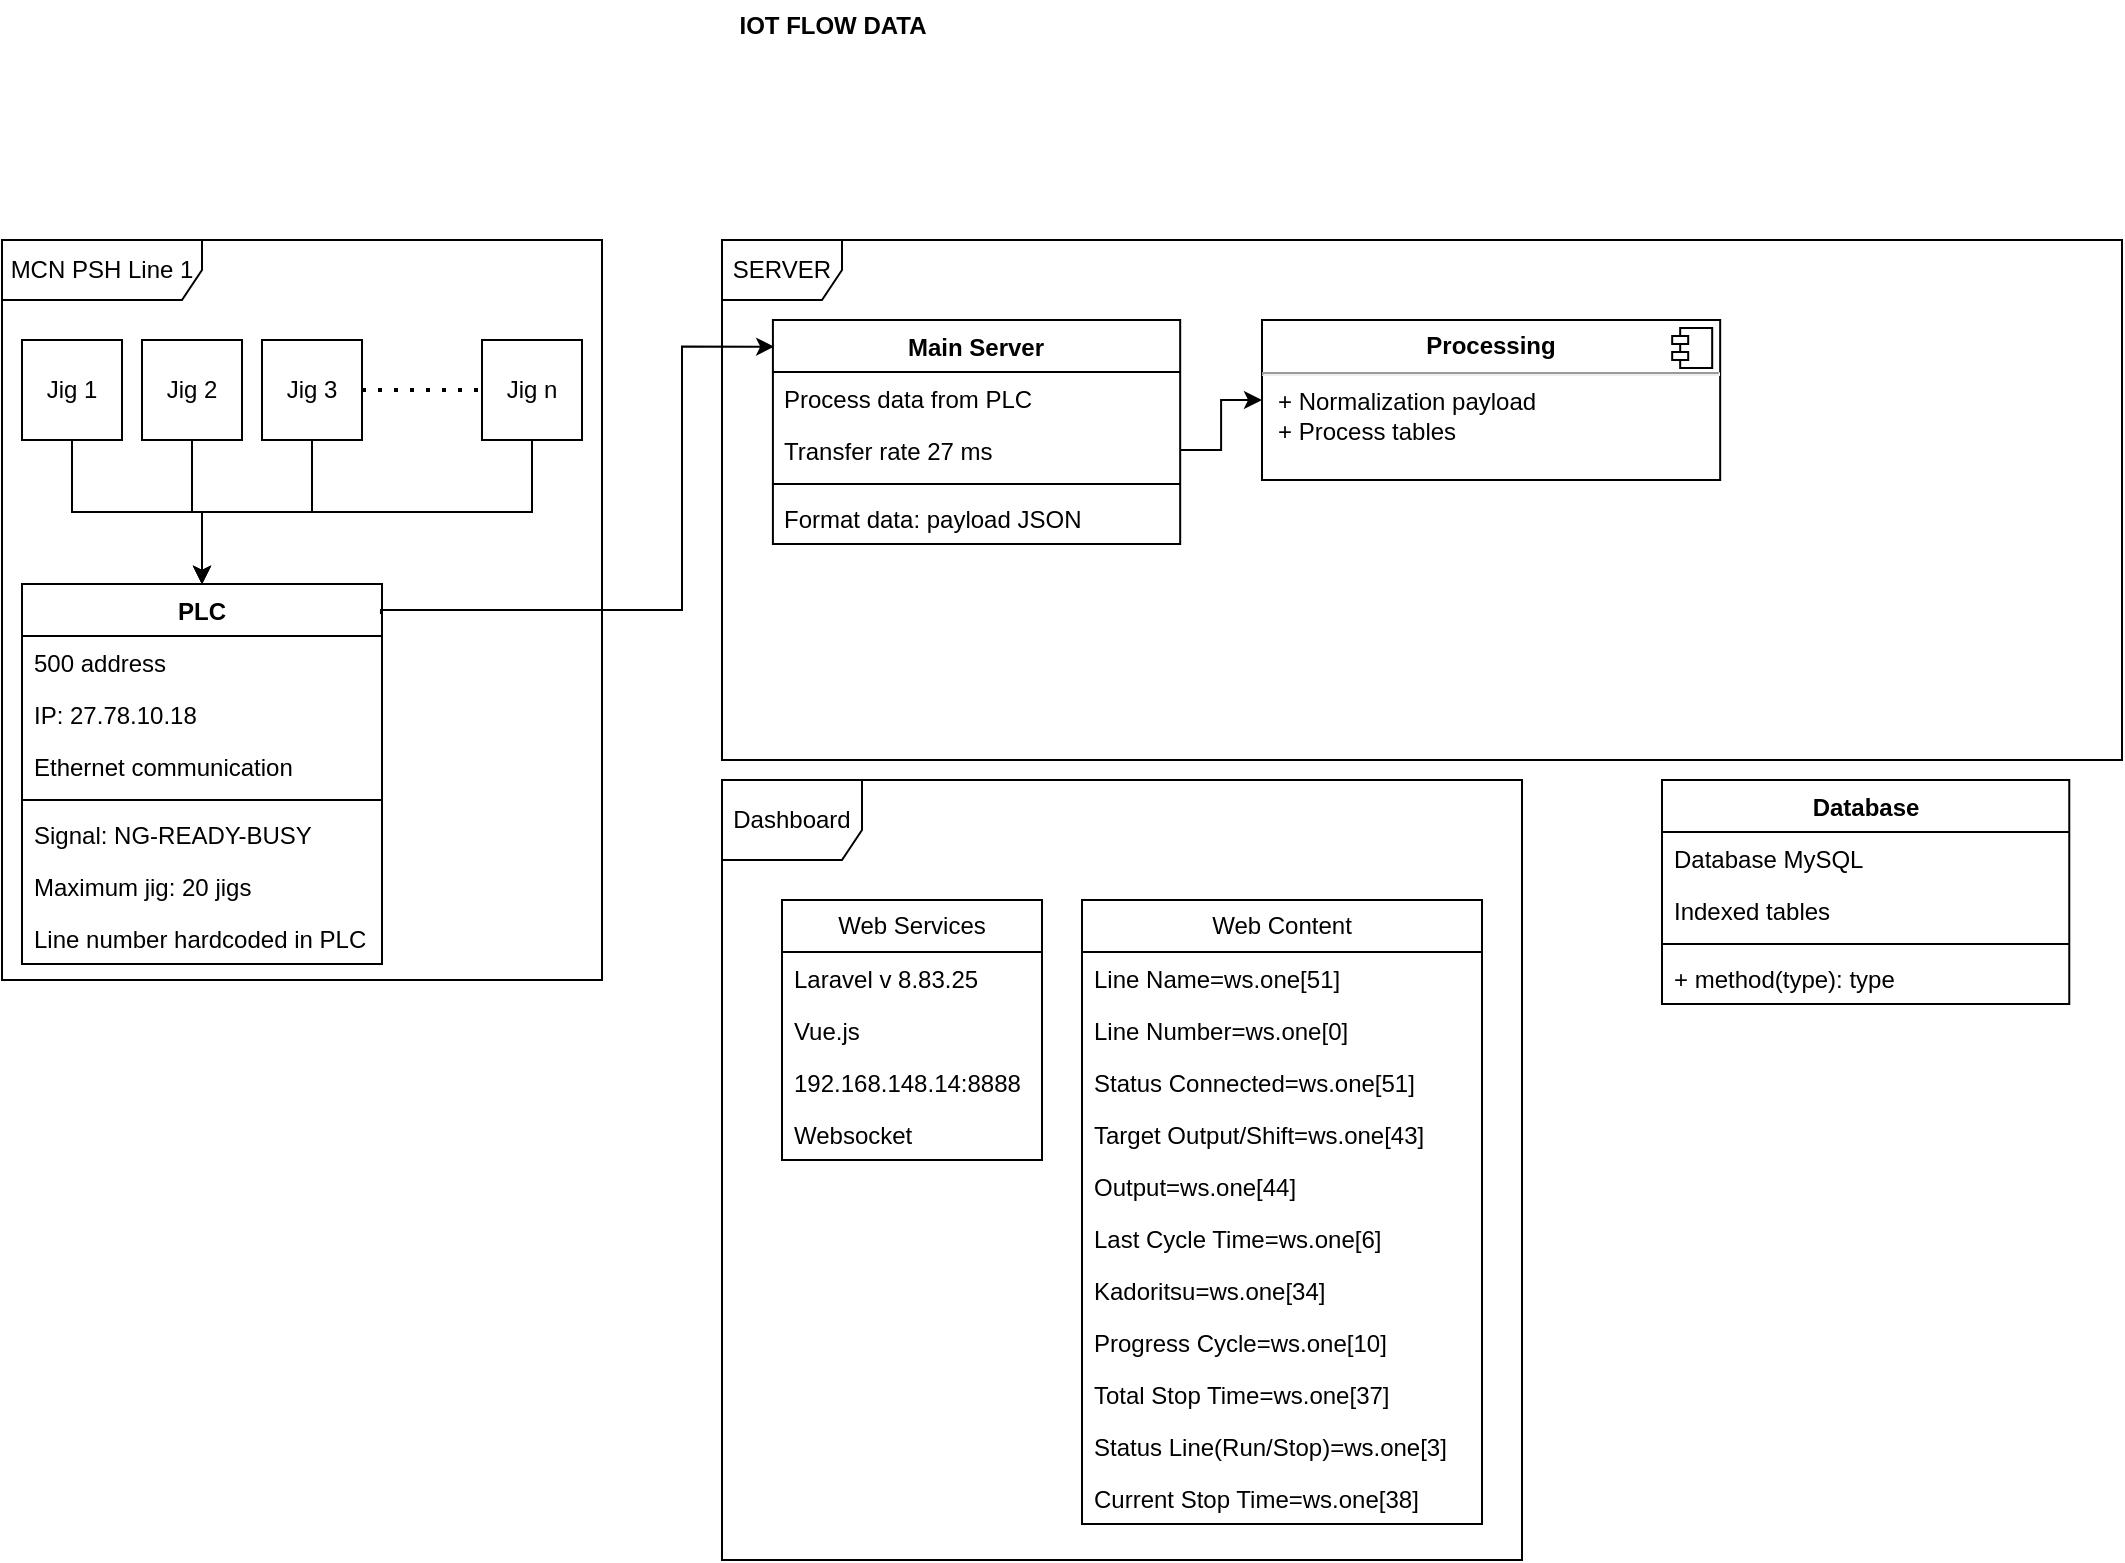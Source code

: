 <mxfile version="21.3.8" type="github">
  <diagram name="Page-1" id="0783ab3e-0a74-02c8-0abd-f7b4e66b4bec">
    <mxGraphModel dx="933" dy="435" grid="1" gridSize="10" guides="1" tooltips="1" connect="1" arrows="1" fold="1" page="1" pageScale="1" pageWidth="1100" pageHeight="850" background="none" math="0" shadow="0">
      <root>
        <mxCell id="0" />
        <mxCell id="1" parent="0" />
        <mxCell id="ShEfWIWbOcaYMvMY--nj-66" value="IOT FLOW DATA" style="text;align=center;fontStyle=1;verticalAlign=middle;spacingLeft=3;spacingRight=3;strokeColor=none;rotatable=0;points=[[0,0.5],[1,0.5]];portConstraint=eastwest;html=1;" parent="1" vertex="1">
          <mxGeometry x="385" y="20" width="80" height="26" as="geometry" />
        </mxCell>
        <mxCell id="ShEfWIWbOcaYMvMY--nj-67" value="Dashboard" style="shape=umlFrame;whiteSpace=wrap;html=1;pointerEvents=0;width=70;height=40;" parent="1" vertex="1">
          <mxGeometry x="370" y="410" width="400" height="390" as="geometry" />
        </mxCell>
        <mxCell id="ShEfWIWbOcaYMvMY--nj-73" value="" style="group" parent="1" vertex="1" connectable="0">
          <mxGeometry x="370" y="140" width="700" height="260" as="geometry" />
        </mxCell>
        <mxCell id="ShEfWIWbOcaYMvMY--nj-51" value="SERVER" style="shape=umlFrame;whiteSpace=wrap;html=1;pointerEvents=0;movable=1;resizable=1;rotatable=1;deletable=1;editable=1;locked=0;connectable=1;" parent="ShEfWIWbOcaYMvMY--nj-73" vertex="1">
          <mxGeometry width="700" height="260" as="geometry" />
        </mxCell>
        <mxCell id="ShEfWIWbOcaYMvMY--nj-68" value="Main Server" style="swimlane;fontStyle=1;align=center;verticalAlign=top;childLayout=stackLayout;horizontal=1;startSize=26;horizontalStack=0;resizeParent=1;resizeParentMax=0;resizeLast=0;collapsible=1;marginBottom=0;whiteSpace=wrap;html=1;movable=1;resizable=1;rotatable=1;deletable=1;editable=1;locked=0;connectable=1;" parent="ShEfWIWbOcaYMvMY--nj-73" vertex="1">
          <mxGeometry x="25.455" y="40" width="203.636" height="112" as="geometry" />
        </mxCell>
        <mxCell id="ShEfWIWbOcaYMvMY--nj-69" value="Process data from PLC" style="text;strokeColor=none;fillColor=none;align=left;verticalAlign=top;spacingLeft=4;spacingRight=4;overflow=hidden;rotatable=1;points=[[0,0.5],[1,0.5]];portConstraint=eastwest;whiteSpace=wrap;html=1;movable=1;resizable=1;deletable=1;editable=1;locked=0;connectable=1;" parent="ShEfWIWbOcaYMvMY--nj-68" vertex="1">
          <mxGeometry y="26" width="203.636" height="26" as="geometry" />
        </mxCell>
        <mxCell id="ShEfWIWbOcaYMvMY--nj-72" value="Transfer rate 27 ms" style="text;strokeColor=none;fillColor=none;align=left;verticalAlign=top;spacingLeft=4;spacingRight=4;overflow=hidden;rotatable=1;points=[[0,0.5],[1,0.5]];portConstraint=eastwest;whiteSpace=wrap;html=1;movable=1;resizable=1;deletable=1;editable=1;locked=0;connectable=1;" parent="ShEfWIWbOcaYMvMY--nj-68" vertex="1">
          <mxGeometry y="52" width="203.636" height="26" as="geometry" />
        </mxCell>
        <mxCell id="ShEfWIWbOcaYMvMY--nj-70" value="" style="line;strokeWidth=1;fillColor=none;align=left;verticalAlign=middle;spacingTop=-1;spacingLeft=3;spacingRight=3;rotatable=1;labelPosition=right;points=[];portConstraint=eastwest;strokeColor=inherit;movable=1;resizable=1;deletable=1;editable=1;locked=0;connectable=1;" parent="ShEfWIWbOcaYMvMY--nj-68" vertex="1">
          <mxGeometry y="78" width="203.636" height="8" as="geometry" />
        </mxCell>
        <mxCell id="ShEfWIWbOcaYMvMY--nj-71" value="Format data: payload JSON" style="text;strokeColor=none;fillColor=none;align=left;verticalAlign=top;spacingLeft=4;spacingRight=4;overflow=hidden;rotatable=1;points=[[0,0.5],[1,0.5]];portConstraint=eastwest;whiteSpace=wrap;html=1;movable=1;resizable=1;deletable=1;editable=1;locked=0;connectable=1;" parent="ShEfWIWbOcaYMvMY--nj-68" vertex="1">
          <mxGeometry y="86" width="203.636" height="26" as="geometry" />
        </mxCell>
        <mxCell id="k7gf65FouDBsnr_o0FSd-6" value="&lt;p style=&quot;margin:0px;margin-top:6px;text-align:center;&quot;&gt;&lt;b&gt;Processing&lt;/b&gt;&lt;/p&gt;&lt;hr&gt;&lt;p style=&quot;margin:0px;margin-left:8px;&quot;&gt;+ Normalization payload&lt;/p&gt;&lt;p style=&quot;margin:0px;margin-left:8px;&quot;&gt;+ Process tables&lt;/p&gt;" style="align=left;overflow=fill;html=1;dropTarget=0;whiteSpace=wrap;" vertex="1" parent="ShEfWIWbOcaYMvMY--nj-73">
          <mxGeometry x="269.997" y="40" width="229.091" height="80" as="geometry" />
        </mxCell>
        <mxCell id="k7gf65FouDBsnr_o0FSd-7" value="" style="shape=component;jettyWidth=8;jettyHeight=4;" vertex="1" parent="k7gf65FouDBsnr_o0FSd-6">
          <mxGeometry x="1" width="20" height="20" relative="1" as="geometry">
            <mxPoint x="-24" y="4" as="offset" />
          </mxGeometry>
        </mxCell>
        <mxCell id="k7gf65FouDBsnr_o0FSd-8" style="edgeStyle=orthogonalEdgeStyle;rounded=0;orthogonalLoop=1;jettySize=auto;html=1;exitX=1;exitY=0.5;exitDx=0;exitDy=0;entryX=0;entryY=0.5;entryDx=0;entryDy=0;" edge="1" parent="ShEfWIWbOcaYMvMY--nj-73" source="ShEfWIWbOcaYMvMY--nj-72" target="k7gf65FouDBsnr_o0FSd-6">
          <mxGeometry relative="1" as="geometry" />
        </mxCell>
        <mxCell id="ShEfWIWbOcaYMvMY--nj-74" value="" style="group" parent="1" vertex="1" connectable="0">
          <mxGeometry x="10" y="140" width="300" height="420" as="geometry" />
        </mxCell>
        <mxCell id="k7gf65FouDBsnr_o0FSd-21" style="edgeStyle=orthogonalEdgeStyle;rounded=0;orthogonalLoop=1;jettySize=auto;html=1;exitX=0.5;exitY=1;exitDx=0;exitDy=0;entryX=0.5;entryY=0;entryDx=0;entryDy=0;" edge="1" parent="ShEfWIWbOcaYMvMY--nj-74" source="ShEfWIWbOcaYMvMY--nj-1" target="ShEfWIWbOcaYMvMY--nj-58">
          <mxGeometry relative="1" as="geometry" />
        </mxCell>
        <mxCell id="ShEfWIWbOcaYMvMY--nj-1" value="Jig 1" style="html=1;whiteSpace=wrap;" parent="ShEfWIWbOcaYMvMY--nj-74" vertex="1">
          <mxGeometry x="10" y="50" width="50" height="50" as="geometry" />
        </mxCell>
        <mxCell id="ShEfWIWbOcaYMvMY--nj-2" value="MCN PSH Line 1" style="shape=umlFrame;whiteSpace=wrap;html=1;pointerEvents=0;width=100;height=30;" parent="ShEfWIWbOcaYMvMY--nj-74" vertex="1">
          <mxGeometry width="300" height="370" as="geometry" />
        </mxCell>
        <mxCell id="k7gf65FouDBsnr_o0FSd-22" style="edgeStyle=orthogonalEdgeStyle;rounded=0;orthogonalLoop=1;jettySize=auto;html=1;exitX=0.5;exitY=1;exitDx=0;exitDy=0;entryX=0.5;entryY=0;entryDx=0;entryDy=0;" edge="1" parent="ShEfWIWbOcaYMvMY--nj-74" source="ShEfWIWbOcaYMvMY--nj-3" target="ShEfWIWbOcaYMvMY--nj-58">
          <mxGeometry relative="1" as="geometry" />
        </mxCell>
        <mxCell id="ShEfWIWbOcaYMvMY--nj-3" value="Jig 2" style="html=1;whiteSpace=wrap;" parent="ShEfWIWbOcaYMvMY--nj-74" vertex="1">
          <mxGeometry x="70" y="50" width="50" height="50" as="geometry" />
        </mxCell>
        <mxCell id="k7gf65FouDBsnr_o0FSd-23" style="edgeStyle=orthogonalEdgeStyle;rounded=0;orthogonalLoop=1;jettySize=auto;html=1;exitX=0.5;exitY=1;exitDx=0;exitDy=0;entryX=0.5;entryY=0;entryDx=0;entryDy=0;" edge="1" parent="ShEfWIWbOcaYMvMY--nj-74" source="ShEfWIWbOcaYMvMY--nj-4" target="ShEfWIWbOcaYMvMY--nj-58">
          <mxGeometry relative="1" as="geometry" />
        </mxCell>
        <mxCell id="ShEfWIWbOcaYMvMY--nj-4" value="Jig 3" style="html=1;whiteSpace=wrap;" parent="ShEfWIWbOcaYMvMY--nj-74" vertex="1">
          <mxGeometry x="130" y="50" width="50" height="50" as="geometry" />
        </mxCell>
        <mxCell id="k7gf65FouDBsnr_o0FSd-24" style="edgeStyle=orthogonalEdgeStyle;rounded=0;orthogonalLoop=1;jettySize=auto;html=1;exitX=0.5;exitY=1;exitDx=0;exitDy=0;entryX=0.5;entryY=0;entryDx=0;entryDy=0;" edge="1" parent="ShEfWIWbOcaYMvMY--nj-74" source="ShEfWIWbOcaYMvMY--nj-17" target="ShEfWIWbOcaYMvMY--nj-58">
          <mxGeometry relative="1" as="geometry" />
        </mxCell>
        <mxCell id="ShEfWIWbOcaYMvMY--nj-17" value="Jig n" style="html=1;whiteSpace=wrap;" parent="ShEfWIWbOcaYMvMY--nj-74" vertex="1">
          <mxGeometry x="240" y="50" width="50" height="50" as="geometry" />
        </mxCell>
        <mxCell id="ShEfWIWbOcaYMvMY--nj-20" value="" style="endArrow=none;dashed=1;html=1;dashPattern=1 3;strokeWidth=2;rounded=0;exitX=1;exitY=0.5;exitDx=0;exitDy=0;entryX=0;entryY=0.5;entryDx=0;entryDy=0;" parent="ShEfWIWbOcaYMvMY--nj-74" source="ShEfWIWbOcaYMvMY--nj-4" target="ShEfWIWbOcaYMvMY--nj-17" edge="1">
          <mxGeometry width="50" height="50" relative="1" as="geometry">
            <mxPoint x="490" y="50" as="sourcePoint" />
            <mxPoint x="540" as="targetPoint" />
          </mxGeometry>
        </mxCell>
        <mxCell id="ShEfWIWbOcaYMvMY--nj-58" value="PLC" style="swimlane;fontStyle=1;align=center;verticalAlign=top;childLayout=stackLayout;horizontal=1;startSize=26;horizontalStack=0;resizeParent=1;resizeParentMax=0;resizeLast=0;collapsible=1;marginBottom=0;whiteSpace=wrap;html=1;" parent="ShEfWIWbOcaYMvMY--nj-74" vertex="1">
          <mxGeometry x="10" y="172" width="180" height="190" as="geometry" />
        </mxCell>
        <mxCell id="ShEfWIWbOcaYMvMY--nj-59" value="500 address" style="text;strokeColor=none;fillColor=none;align=left;verticalAlign=top;spacingLeft=4;spacingRight=4;overflow=hidden;rotatable=0;points=[[0,0.5],[1,0.5]];portConstraint=eastwest;whiteSpace=wrap;html=1;" parent="ShEfWIWbOcaYMvMY--nj-58" vertex="1">
          <mxGeometry y="26" width="180" height="26" as="geometry" />
        </mxCell>
        <mxCell id="ShEfWIWbOcaYMvMY--nj-76" value="IP: 27.78.10.18" style="text;strokeColor=none;fillColor=none;align=left;verticalAlign=top;spacingLeft=4;spacingRight=4;overflow=hidden;rotatable=0;points=[[0,0.5],[1,0.5]];portConstraint=eastwest;whiteSpace=wrap;html=1;" parent="ShEfWIWbOcaYMvMY--nj-58" vertex="1">
          <mxGeometry y="52" width="180" height="26" as="geometry" />
        </mxCell>
        <mxCell id="k7gf65FouDBsnr_o0FSd-30" value="Ethernet communication" style="text;strokeColor=none;fillColor=none;align=left;verticalAlign=top;spacingLeft=4;spacingRight=4;overflow=hidden;rotatable=0;points=[[0,0.5],[1,0.5]];portConstraint=eastwest;whiteSpace=wrap;html=1;" vertex="1" parent="ShEfWIWbOcaYMvMY--nj-58">
          <mxGeometry y="78" width="180" height="26" as="geometry" />
        </mxCell>
        <mxCell id="ShEfWIWbOcaYMvMY--nj-60" value="" style="line;strokeWidth=1;fillColor=none;align=left;verticalAlign=middle;spacingTop=-1;spacingLeft=3;spacingRight=3;rotatable=0;labelPosition=right;points=[];portConstraint=eastwest;strokeColor=inherit;" parent="ShEfWIWbOcaYMvMY--nj-58" vertex="1">
          <mxGeometry y="104" width="180" height="8" as="geometry" />
        </mxCell>
        <mxCell id="ShEfWIWbOcaYMvMY--nj-61" value="Signal: NG-READY-BUSY" style="text;strokeColor=none;fillColor=none;align=left;verticalAlign=top;spacingLeft=4;spacingRight=4;overflow=hidden;rotatable=0;points=[[0,0.5],[1,0.5]];portConstraint=eastwest;whiteSpace=wrap;html=1;" parent="ShEfWIWbOcaYMvMY--nj-58" vertex="1">
          <mxGeometry y="112" width="180" height="26" as="geometry" />
        </mxCell>
        <mxCell id="ShEfWIWbOcaYMvMY--nj-80" value="Maximum jig: 20 jigs" style="text;strokeColor=none;fillColor=none;align=left;verticalAlign=top;spacingLeft=4;spacingRight=4;overflow=hidden;rotatable=0;points=[[0,0.5],[1,0.5]];portConstraint=eastwest;whiteSpace=wrap;html=1;" parent="ShEfWIWbOcaYMvMY--nj-58" vertex="1">
          <mxGeometry y="138" width="180" height="26" as="geometry" />
        </mxCell>
        <mxCell id="ShEfWIWbOcaYMvMY--nj-81" value="Line number hardcoded in PLC" style="text;strokeColor=none;fillColor=none;align=left;verticalAlign=top;spacingLeft=4;spacingRight=4;overflow=hidden;rotatable=0;points=[[0,0.5],[1,0.5]];portConstraint=eastwest;whiteSpace=wrap;html=1;" parent="ShEfWIWbOcaYMvMY--nj-58" vertex="1">
          <mxGeometry y="164" width="180" height="26" as="geometry" />
        </mxCell>
        <mxCell id="ShEfWIWbOcaYMvMY--nj-79" value="" style="edgeStyle=orthogonalEdgeStyle;rounded=0;orthogonalLoop=1;jettySize=auto;html=1;entryX=0.003;entryY=0.119;entryDx=0;entryDy=0;entryPerimeter=0;exitX=0.997;exitY=0.079;exitDx=0;exitDy=0;exitPerimeter=0;" parent="1" source="ShEfWIWbOcaYMvMY--nj-58" target="ShEfWIWbOcaYMvMY--nj-68" edge="1">
          <mxGeometry relative="1" as="geometry">
            <mxPoint x="500" y="290" as="targetPoint" />
            <mxPoint x="290" y="360" as="sourcePoint" />
            <Array as="points">
              <mxPoint x="350" y="325" />
              <mxPoint x="350" y="193" />
            </Array>
          </mxGeometry>
        </mxCell>
        <mxCell id="ShEfWIWbOcaYMvMY--nj-53" value="Database" style="swimlane;fontStyle=1;align=center;verticalAlign=top;childLayout=stackLayout;horizontal=1;startSize=26;horizontalStack=0;resizeParent=1;resizeParentMax=0;resizeLast=0;collapsible=1;marginBottom=0;whiteSpace=wrap;html=1;movable=1;resizable=1;rotatable=1;deletable=1;editable=1;locked=0;connectable=1;" parent="1" vertex="1">
          <mxGeometry x="839.998" y="410" width="203.636" height="112" as="geometry" />
        </mxCell>
        <mxCell id="ShEfWIWbOcaYMvMY--nj-54" value="Database MySQL" style="text;strokeColor=none;fillColor=none;align=left;verticalAlign=top;spacingLeft=4;spacingRight=4;overflow=hidden;rotatable=1;points=[[0,0.5],[1,0.5]];portConstraint=eastwest;whiteSpace=wrap;html=1;movable=1;resizable=1;deletable=1;editable=1;locked=0;connectable=1;" parent="ShEfWIWbOcaYMvMY--nj-53" vertex="1">
          <mxGeometry y="26" width="203.636" height="26" as="geometry" />
        </mxCell>
        <mxCell id="ShEfWIWbOcaYMvMY--nj-57" value="Indexed tables" style="text;strokeColor=none;fillColor=none;align=left;verticalAlign=top;spacingLeft=4;spacingRight=4;overflow=hidden;rotatable=1;points=[[0,0.5],[1,0.5]];portConstraint=eastwest;whiteSpace=wrap;html=1;movable=1;resizable=1;deletable=1;editable=1;locked=0;connectable=1;" parent="ShEfWIWbOcaYMvMY--nj-53" vertex="1">
          <mxGeometry y="52" width="203.636" height="26" as="geometry" />
        </mxCell>
        <mxCell id="ShEfWIWbOcaYMvMY--nj-55" value="" style="line;strokeWidth=1;fillColor=none;align=left;verticalAlign=middle;spacingTop=-1;spacingLeft=3;spacingRight=3;rotatable=1;labelPosition=right;points=[];portConstraint=eastwest;strokeColor=inherit;movable=1;resizable=1;deletable=1;editable=1;locked=0;connectable=1;" parent="ShEfWIWbOcaYMvMY--nj-53" vertex="1">
          <mxGeometry y="78" width="203.636" height="8" as="geometry" />
        </mxCell>
        <mxCell id="ShEfWIWbOcaYMvMY--nj-56" value="+ method(type): type" style="text;strokeColor=none;fillColor=none;align=left;verticalAlign=top;spacingLeft=4;spacingRight=4;overflow=hidden;rotatable=1;points=[[0,0.5],[1,0.5]];portConstraint=eastwest;whiteSpace=wrap;html=1;movable=1;resizable=1;deletable=1;editable=1;locked=0;connectable=1;" parent="ShEfWIWbOcaYMvMY--nj-53" vertex="1">
          <mxGeometry y="86" width="203.636" height="26" as="geometry" />
        </mxCell>
        <mxCell id="k7gf65FouDBsnr_o0FSd-11" value="Web Services" style="swimlane;fontStyle=0;childLayout=stackLayout;horizontal=1;startSize=26;fillColor=none;horizontalStack=0;resizeParent=1;resizeParentMax=0;resizeLast=0;collapsible=1;marginBottom=0;whiteSpace=wrap;html=1;" vertex="1" parent="1">
          <mxGeometry x="400" y="470" width="130" height="130" as="geometry" />
        </mxCell>
        <mxCell id="k7gf65FouDBsnr_o0FSd-12" value="Laravel v 8.83.25" style="text;strokeColor=none;fillColor=none;align=left;verticalAlign=top;spacingLeft=4;spacingRight=4;overflow=hidden;rotatable=0;points=[[0,0.5],[1,0.5]];portConstraint=eastwest;whiteSpace=wrap;html=1;" vertex="1" parent="k7gf65FouDBsnr_o0FSd-11">
          <mxGeometry y="26" width="130" height="26" as="geometry" />
        </mxCell>
        <mxCell id="k7gf65FouDBsnr_o0FSd-13" value="Vue.js" style="text;strokeColor=none;fillColor=none;align=left;verticalAlign=top;spacingLeft=4;spacingRight=4;overflow=hidden;rotatable=0;points=[[0,0.5],[1,0.5]];portConstraint=eastwest;whiteSpace=wrap;html=1;" vertex="1" parent="k7gf65FouDBsnr_o0FSd-11">
          <mxGeometry y="52" width="130" height="26" as="geometry" />
        </mxCell>
        <mxCell id="k7gf65FouDBsnr_o0FSd-14" value="192.168.148.14:8888" style="text;strokeColor=none;fillColor=none;align=left;verticalAlign=top;spacingLeft=4;spacingRight=4;overflow=hidden;rotatable=0;points=[[0,0.5],[1,0.5]];portConstraint=eastwest;whiteSpace=wrap;html=1;" vertex="1" parent="k7gf65FouDBsnr_o0FSd-11">
          <mxGeometry y="78" width="130" height="26" as="geometry" />
        </mxCell>
        <mxCell id="k7gf65FouDBsnr_o0FSd-32" value="Websocket" style="text;strokeColor=none;fillColor=none;align=left;verticalAlign=top;spacingLeft=4;spacingRight=4;overflow=hidden;rotatable=0;points=[[0,0.5],[1,0.5]];portConstraint=eastwest;whiteSpace=wrap;html=1;" vertex="1" parent="k7gf65FouDBsnr_o0FSd-11">
          <mxGeometry y="104" width="130" height="26" as="geometry" />
        </mxCell>
        <mxCell id="k7gf65FouDBsnr_o0FSd-33" value="Web Content" style="swimlane;fontStyle=0;childLayout=stackLayout;horizontal=1;startSize=26;fillColor=none;horizontalStack=0;resizeParent=1;resizeParentMax=0;resizeLast=0;collapsible=1;marginBottom=0;whiteSpace=wrap;html=1;" vertex="1" parent="1">
          <mxGeometry x="550" y="470" width="200" height="312" as="geometry" />
        </mxCell>
        <mxCell id="k7gf65FouDBsnr_o0FSd-35" value="Line Name=ws.one[51]" style="text;strokeColor=none;fillColor=none;align=left;verticalAlign=top;spacingLeft=4;spacingRight=4;overflow=hidden;rotatable=0;points=[[0,0.5],[1,0.5]];portConstraint=eastwest;whiteSpace=wrap;html=1;" vertex="1" parent="k7gf65FouDBsnr_o0FSd-33">
          <mxGeometry y="26" width="200" height="26" as="geometry" />
        </mxCell>
        <mxCell id="k7gf65FouDBsnr_o0FSd-34" value="Line Number=ws.one[0]" style="text;strokeColor=none;fillColor=none;align=left;verticalAlign=top;spacingLeft=4;spacingRight=4;overflow=hidden;rotatable=0;points=[[0,0.5],[1,0.5]];portConstraint=eastwest;whiteSpace=wrap;html=1;" vertex="1" parent="k7gf65FouDBsnr_o0FSd-33">
          <mxGeometry y="52" width="200" height="26" as="geometry" />
        </mxCell>
        <mxCell id="k7gf65FouDBsnr_o0FSd-45" value="Status Connected=ws.one[51]" style="text;strokeColor=none;fillColor=none;align=left;verticalAlign=top;spacingLeft=4;spacingRight=4;overflow=hidden;rotatable=0;points=[[0,0.5],[1,0.5]];portConstraint=eastwest;whiteSpace=wrap;html=1;" vertex="1" parent="k7gf65FouDBsnr_o0FSd-33">
          <mxGeometry y="78" width="200" height="26" as="geometry" />
        </mxCell>
        <mxCell id="k7gf65FouDBsnr_o0FSd-36" value="Target Output/Shift=ws.one[43]" style="text;strokeColor=none;fillColor=none;align=left;verticalAlign=top;spacingLeft=4;spacingRight=4;overflow=hidden;rotatable=0;points=[[0,0.5],[1,0.5]];portConstraint=eastwest;whiteSpace=wrap;html=1;" vertex="1" parent="k7gf65FouDBsnr_o0FSd-33">
          <mxGeometry y="104" width="200" height="26" as="geometry" />
        </mxCell>
        <mxCell id="k7gf65FouDBsnr_o0FSd-37" value="Output=ws.one[44]" style="text;strokeColor=none;fillColor=none;align=left;verticalAlign=top;spacingLeft=4;spacingRight=4;overflow=hidden;rotatable=0;points=[[0,0.5],[1,0.5]];portConstraint=eastwest;whiteSpace=wrap;html=1;" vertex="1" parent="k7gf65FouDBsnr_o0FSd-33">
          <mxGeometry y="130" width="200" height="26" as="geometry" />
        </mxCell>
        <mxCell id="k7gf65FouDBsnr_o0FSd-38" value="Last Cycle Time=ws.one[6]" style="text;strokeColor=none;fillColor=none;align=left;verticalAlign=top;spacingLeft=4;spacingRight=4;overflow=hidden;rotatable=0;points=[[0,0.5],[1,0.5]];portConstraint=eastwest;whiteSpace=wrap;html=1;" vertex="1" parent="k7gf65FouDBsnr_o0FSd-33">
          <mxGeometry y="156" width="200" height="26" as="geometry" />
        </mxCell>
        <mxCell id="k7gf65FouDBsnr_o0FSd-46" value="Kadoritsu=ws.one[34]" style="text;strokeColor=none;fillColor=none;align=left;verticalAlign=top;spacingLeft=4;spacingRight=4;overflow=hidden;rotatable=0;points=[[0,0.5],[1,0.5]];portConstraint=eastwest;whiteSpace=wrap;html=1;" vertex="1" parent="k7gf65FouDBsnr_o0FSd-33">
          <mxGeometry y="182" width="200" height="26" as="geometry" />
        </mxCell>
        <mxCell id="k7gf65FouDBsnr_o0FSd-47" value="Progress Cycle=ws.one[10]" style="text;strokeColor=none;fillColor=none;align=left;verticalAlign=top;spacingLeft=4;spacingRight=4;overflow=hidden;rotatable=0;points=[[0,0.5],[1,0.5]];portConstraint=eastwest;whiteSpace=wrap;html=1;" vertex="1" parent="k7gf65FouDBsnr_o0FSd-33">
          <mxGeometry y="208" width="200" height="26" as="geometry" />
        </mxCell>
        <mxCell id="k7gf65FouDBsnr_o0FSd-48" value="Total Stop Time=ws.one[37]" style="text;strokeColor=none;fillColor=none;align=left;verticalAlign=top;spacingLeft=4;spacingRight=4;overflow=hidden;rotatable=0;points=[[0,0.5],[1,0.5]];portConstraint=eastwest;whiteSpace=wrap;html=1;" vertex="1" parent="k7gf65FouDBsnr_o0FSd-33">
          <mxGeometry y="234" width="200" height="26" as="geometry" />
        </mxCell>
        <mxCell id="k7gf65FouDBsnr_o0FSd-49" value="Status Line(Run/Stop)=ws.one[3]" style="text;strokeColor=none;fillColor=none;align=left;verticalAlign=top;spacingLeft=4;spacingRight=4;overflow=hidden;rotatable=0;points=[[0,0.5],[1,0.5]];portConstraint=eastwest;whiteSpace=wrap;html=1;" vertex="1" parent="k7gf65FouDBsnr_o0FSd-33">
          <mxGeometry y="260" width="200" height="26" as="geometry" />
        </mxCell>
        <mxCell id="k7gf65FouDBsnr_o0FSd-50" value="Current Stop Time=ws.one[38]" style="text;strokeColor=none;fillColor=none;align=left;verticalAlign=top;spacingLeft=4;spacingRight=4;overflow=hidden;rotatable=0;points=[[0,0.5],[1,0.5]];portConstraint=eastwest;whiteSpace=wrap;html=1;" vertex="1" parent="k7gf65FouDBsnr_o0FSd-33">
          <mxGeometry y="286" width="200" height="26" as="geometry" />
        </mxCell>
      </root>
    </mxGraphModel>
  </diagram>
</mxfile>
